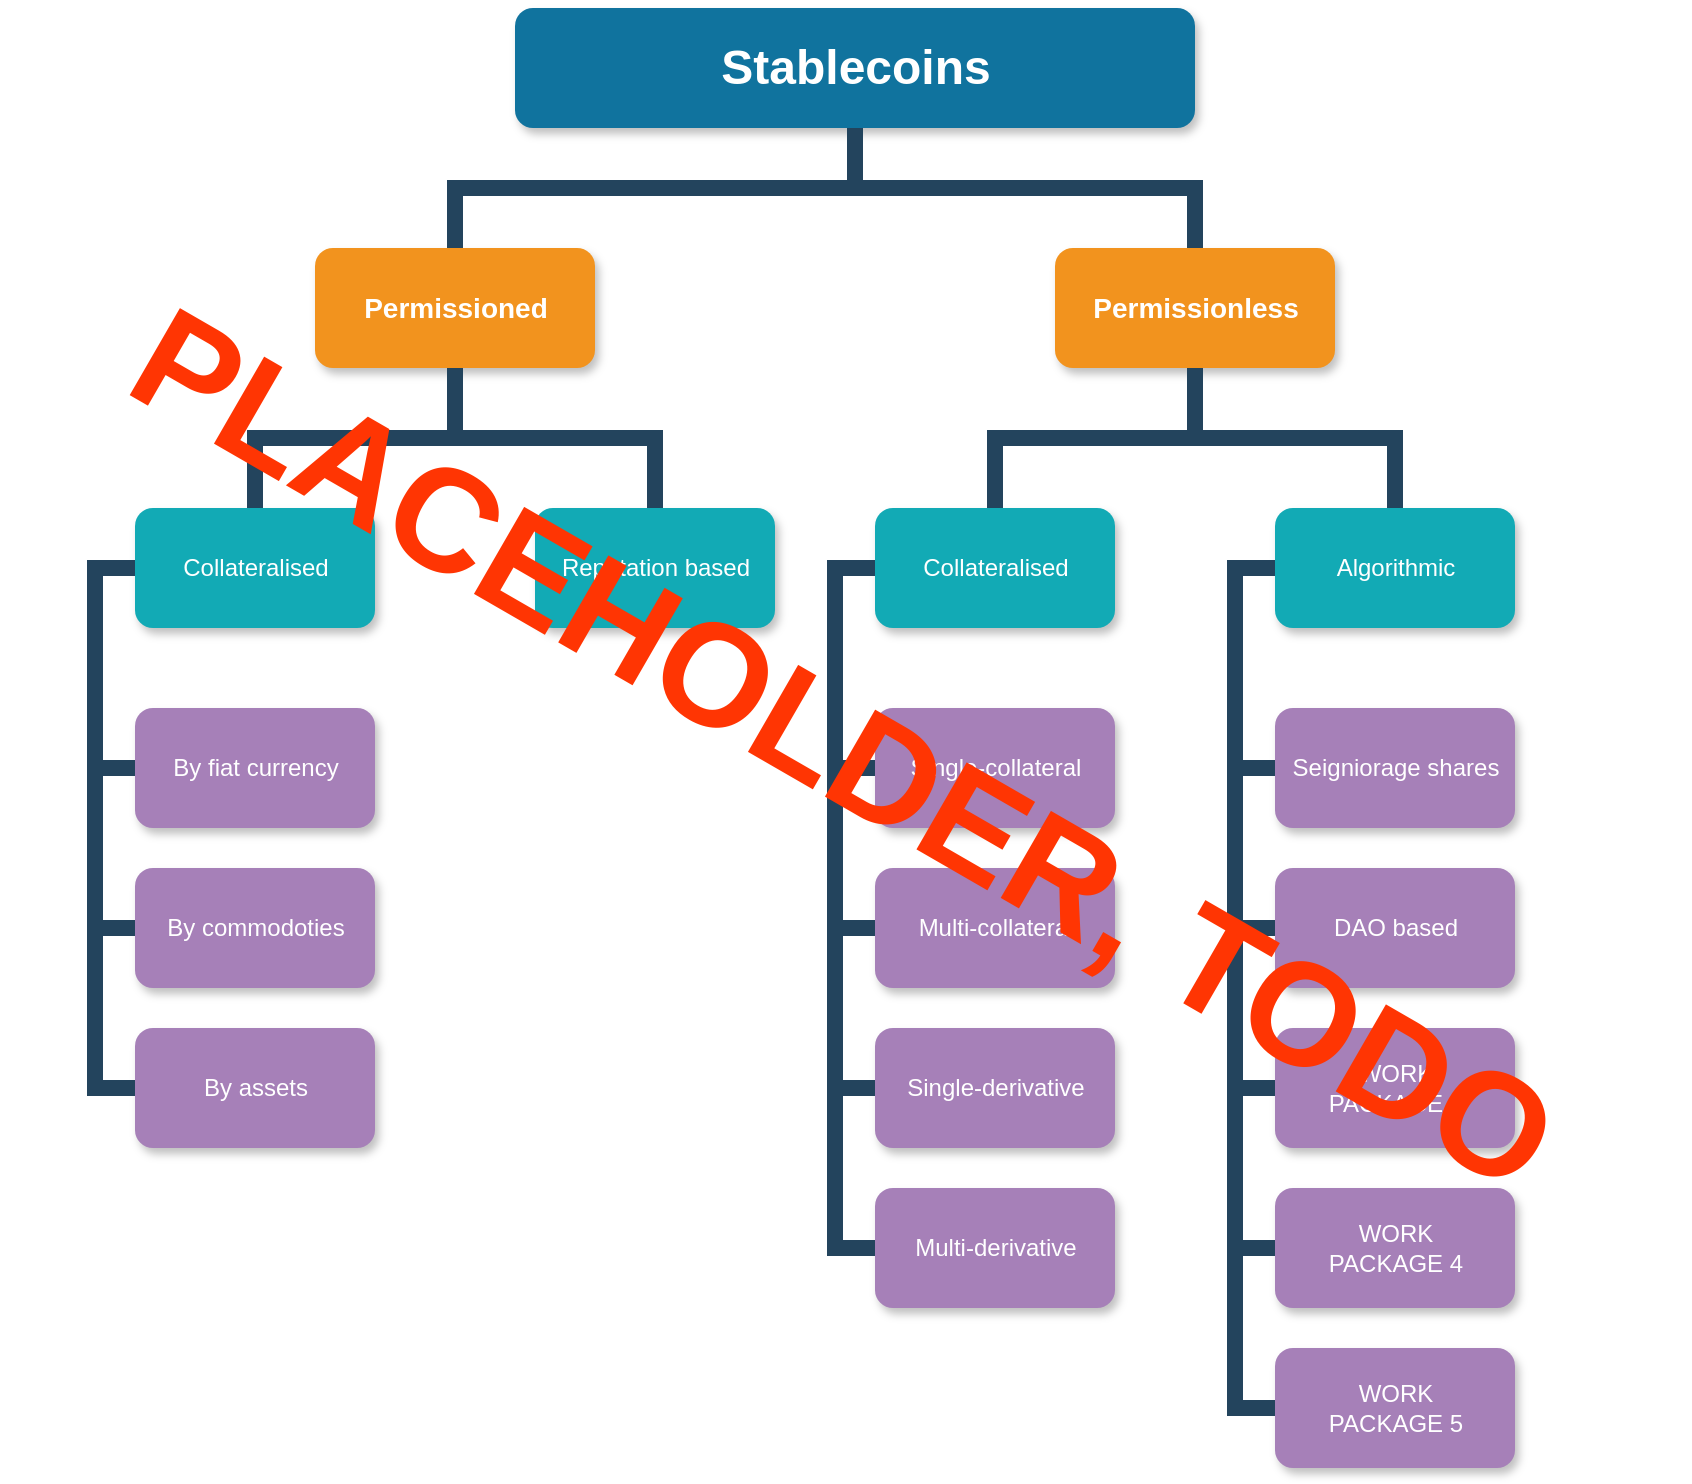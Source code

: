 <mxfile version="12.3.7" type="google" pages="1"><diagram name="Page-1" id="64c3da0e-402f-94eb-ee01-a36477274f13"><mxGraphModel dx="1422" dy="727" grid="1" gridSize="10" guides="1" tooltips="1" connect="1" arrows="1" fold="1" page="1" pageScale="1" pageWidth="1169" pageHeight="826" background="#ffffff" math="0" shadow="0"><root><mxCell id="0"/><mxCell id="1" parent="0"/><mxCell id="2" value="Stablecoins" style="whiteSpace=wrap;rounded=1;shadow=1;fillColor=#10739E;strokeColor=none;fontColor=#FFFFFF;fontStyle=1;fontSize=24" parent="1" vertex="1"><mxGeometry x="438.5" y="47" width="340" height="60" as="geometry"/></mxCell><mxCell id="6" value="Permissioned" style="whiteSpace=wrap;rounded=1;fillColor=#F2931E;strokeColor=none;shadow=1;fontColor=#FFFFFF;fontStyle=1;fontSize=14" parent="1" vertex="1"><mxGeometry x="338.5" y="167.0" width="140" height="60" as="geometry"/></mxCell><mxCell id="7" value="Permissionless" style="whiteSpace=wrap;rounded=1;fillColor=#F2931E;strokeColor=none;shadow=1;fontColor=#FFFFFF;fontStyle=1;fontSize=14" parent="1" vertex="1"><mxGeometry x="708.5" y="167.0" width="140" height="60" as="geometry"/></mxCell><mxCell id="133" value="Collateralised" style="whiteSpace=wrap;rounded=1;fillColor=#12AAB5;strokeColor=none;shadow=1;fontColor=#FFFFFF;" parent="1" vertex="1"><mxGeometry x="248.5" y="297.0" width="120" height="60" as="geometry"/></mxCell><mxCell id="134" value="Reputation based" style="whiteSpace=wrap;rounded=1;fillColor=#12AAB5;strokeColor=none;shadow=1;fontColor=#FFFFFF;" parent="1" vertex="1"><mxGeometry x="448.5" y="297.0" width="120" height="60" as="geometry"/></mxCell><mxCell id="135" value="By fiat currency" style="whiteSpace=wrap;rounded=1;fillColor=#A680B8;strokeColor=none;shadow=1;fontColor=#FFFFFF;fontStyle=0" parent="1" vertex="1"><mxGeometry x="248.5" y="397.0" width="120" height="60" as="geometry"/></mxCell><mxCell id="136" value="By commodoties" style="whiteSpace=wrap;rounded=1;fillColor=#A680B8;strokeColor=none;shadow=1;fontColor=#FFFFFF;fontStyle=0" parent="1" vertex="1"><mxGeometry x="248.5" y="477.0" width="120" height="60" as="geometry"/></mxCell><mxCell id="137" value="By assets" style="whiteSpace=wrap;rounded=1;fillColor=#A680B8;strokeColor=none;shadow=1;fontColor=#FFFFFF;fontStyle=0" parent="1" vertex="1"><mxGeometry x="248.5" y="557.0" width="120" height="60" as="geometry"/></mxCell><mxCell id="145" value="" style="edgeStyle=elbowEdgeStyle;elbow=horizontal;rounded=0;fontColor=#000000;endArrow=none;endFill=0;strokeWidth=8;strokeColor=#23445D;" parent="1" source="133" target="135" edge="1"><mxGeometry width="100" height="100" relative="1" as="geometry"><mxPoint x="228.5" y="327.0" as="sourcePoint"/><mxPoint x="238.5" y="427" as="targetPoint"/><Array as="points"><mxPoint x="228.5" y="377"/></Array></mxGeometry></mxCell><mxCell id="146" value="" style="edgeStyle=elbowEdgeStyle;elbow=horizontal;rounded=0;fontColor=#000000;endArrow=none;endFill=0;strokeWidth=8;strokeColor=#23445D;" parent="1" source="133" target="136" edge="1"><mxGeometry width="100" height="100" relative="1" as="geometry"><mxPoint x="238.5" y="327" as="sourcePoint"/><mxPoint x="238.5" y="507" as="targetPoint"/><Array as="points"><mxPoint x="228.5" y="417"/></Array></mxGeometry></mxCell><mxCell id="149" value="" style="edgeStyle=elbowEdgeStyle;elbow=horizontal;rounded=0;fontColor=#000000;endArrow=none;endFill=0;strokeWidth=8;strokeColor=#23445D;" parent="1" source="133" target="137" edge="1"><mxGeometry width="100" height="100" relative="1" as="geometry"><mxPoint x="238.5" y="327" as="sourcePoint"/><mxPoint x="238.5" y="587" as="targetPoint"/><Array as="points"><mxPoint x="228.5" y="467"/></Array></mxGeometry></mxCell><mxCell id="155" value="Collateralised" style="whiteSpace=wrap;rounded=1;fillColor=#12AAB5;strokeColor=none;shadow=1;fontColor=#FFFFFF;" parent="1" vertex="1"><mxGeometry x="618.5" y="297.0" width="120" height="60" as="geometry"/></mxCell><mxCell id="156" value="Algorithmic" style="whiteSpace=wrap;rounded=1;fillColor=#12AAB5;strokeColor=none;shadow=1;fontColor=#FFFFFF;" parent="1" vertex="1"><mxGeometry x="818.5" y="297.0" width="120" height="60" as="geometry"/></mxCell><mxCell id="157" value="Single-collateral" style="whiteSpace=wrap;rounded=1;fillColor=#A680B8;strokeColor=none;shadow=1;fontColor=#FFFFFF;fontStyle=0" parent="1" vertex="1"><mxGeometry x="618.5" y="397.0" width="120" height="60" as="geometry"/></mxCell><mxCell id="158" value="Multi-collateral" style="whiteSpace=wrap;rounded=1;fillColor=#A680B8;strokeColor=none;shadow=1;fontColor=#FFFFFF;fontStyle=0" parent="1" vertex="1"><mxGeometry x="618.5" y="477.0" width="120" height="60" as="geometry"/></mxCell><mxCell id="159" value="Single-derivative" style="whiteSpace=wrap;rounded=1;fillColor=#A680B8;strokeColor=none;shadow=1;fontColor=#FFFFFF;fontStyle=0" parent="1" vertex="1"><mxGeometry x="618.5" y="557.0" width="120" height="60" as="geometry"/></mxCell><mxCell id="160" value="Multi-derivative" style="whiteSpace=wrap;rounded=1;fillColor=#A680B8;strokeColor=none;shadow=1;fontColor=#FFFFFF;fontStyle=0" parent="1" vertex="1"><mxGeometry x="618.5" y="637.0" width="120" height="60" as="geometry"/></mxCell><mxCell id="162" value="Seigniorage shares" style="whiteSpace=wrap;rounded=1;fillColor=#A680B8;strokeColor=none;shadow=1;fontColor=#FFFFFF;fontStyle=0" parent="1" vertex="1"><mxGeometry x="818.5" y="397.0" width="120" height="60" as="geometry"/></mxCell><mxCell id="163" value="DAO based" style="whiteSpace=wrap;rounded=1;fillColor=#A680B8;strokeColor=none;shadow=1;fontColor=#FFFFFF;fontStyle=0" parent="1" vertex="1"><mxGeometry x="818.5" y="477.0" width="120" height="60" as="geometry"/></mxCell><mxCell id="164" value="WORK&#10;PACKAGE 3" style="whiteSpace=wrap;rounded=1;fillColor=#A680B8;strokeColor=none;shadow=1;fontColor=#FFFFFF;fontStyle=0" parent="1" vertex="1"><mxGeometry x="818.5" y="557.0" width="120" height="60" as="geometry"/></mxCell><mxCell id="165" value="WORK&#10;PACKAGE 4" style="whiteSpace=wrap;rounded=1;fillColor=#A680B8;strokeColor=none;shadow=1;fontColor=#FFFFFF;fontStyle=0" parent="1" vertex="1"><mxGeometry x="818.5" y="637.0" width="120" height="60" as="geometry"/></mxCell><mxCell id="166" value="WORK&#10;PACKAGE 5" style="whiteSpace=wrap;rounded=1;fillColor=#A680B8;strokeColor=none;shadow=1;fontColor=#FFFFFF;fontStyle=0" parent="1" vertex="1"><mxGeometry x="818.5" y="717.0" width="120" height="60" as="geometry"/></mxCell><mxCell id="167" value="" style="edgeStyle=elbowEdgeStyle;elbow=horizontal;rounded=0;fontColor=#000000;endArrow=none;endFill=0;strokeWidth=8;strokeColor=#23445D;" parent="1" source="155" target="157" edge="1"><mxGeometry width="100" height="100" relative="1" as="geometry"><mxPoint x="598.5" y="327.0" as="sourcePoint"/><mxPoint x="608.5" y="427.0" as="targetPoint"/><Array as="points"><mxPoint x="598.5" y="377.0"/></Array></mxGeometry></mxCell><mxCell id="168" value="" style="edgeStyle=elbowEdgeStyle;elbow=horizontal;rounded=0;fontColor=#000000;endArrow=none;endFill=0;strokeWidth=8;strokeColor=#23445D;" parent="1" source="155" target="158" edge="1"><mxGeometry width="100" height="100" relative="1" as="geometry"><mxPoint x="608.5" y="327.0" as="sourcePoint"/><mxPoint x="608.5" y="507.0" as="targetPoint"/><Array as="points"><mxPoint x="598.5" y="417.0"/></Array></mxGeometry></mxCell><mxCell id="170" value="" style="edgeStyle=elbowEdgeStyle;elbow=horizontal;rounded=0;fontColor=#000000;endArrow=none;endFill=0;strokeWidth=8;strokeColor=#23445D;" parent="1" source="155" target="160" edge="1"><mxGeometry width="100" height="100" relative="1" as="geometry"><mxPoint x="608.5" y="327.0" as="sourcePoint"/><mxPoint x="608.5" y="667.0" as="targetPoint"/><Array as="points"><mxPoint x="598.5" y="497.0"/></Array></mxGeometry></mxCell><mxCell id="171" value="" style="edgeStyle=elbowEdgeStyle;elbow=horizontal;rounded=0;fontColor=#000000;endArrow=none;endFill=0;strokeWidth=8;strokeColor=#23445D;" parent="1" source="155" target="159" edge="1"><mxGeometry width="100" height="100" relative="1" as="geometry"><mxPoint x="608.5" y="327.0" as="sourcePoint"/><mxPoint x="608.5" y="587.0" as="targetPoint"/><Array as="points"><mxPoint x="598.5" y="467.0"/></Array></mxGeometry></mxCell><mxCell id="172" value="" style="edgeStyle=elbowEdgeStyle;elbow=horizontal;rounded=0;fontColor=#000000;endArrow=none;endFill=0;strokeWidth=8;strokeColor=#23445D;" parent="1" source="156" target="162" edge="1"><mxGeometry width="100" height="100" relative="1" as="geometry"><mxPoint x="788.5" y="327.0" as="sourcePoint"/><mxPoint x="798.5" y="427.0" as="targetPoint"/><Array as="points"><mxPoint x="798.5" y="377.0"/></Array></mxGeometry></mxCell><mxCell id="173" value="" style="edgeStyle=elbowEdgeStyle;elbow=horizontal;rounded=0;fontColor=#000000;endArrow=none;endFill=0;strokeWidth=8;strokeColor=#23445D;" parent="1" source="156" target="163" edge="1"><mxGeometry width="100" height="100" relative="1" as="geometry"><mxPoint x="798.5" y="327.0" as="sourcePoint"/><mxPoint x="798.5" y="507.0" as="targetPoint"/><Array as="points"><mxPoint x="798.5" y="417.0"/></Array></mxGeometry></mxCell><mxCell id="174" value="" style="edgeStyle=elbowEdgeStyle;elbow=horizontal;rounded=0;fontColor=#000000;endArrow=none;endFill=0;strokeWidth=8;strokeColor=#23445D;" parent="1" source="156" target="166" edge="1"><mxGeometry width="100" height="100" relative="1" as="geometry"><mxPoint x="798.5" y="327.0" as="sourcePoint"/><mxPoint x="798.5" y="747.0" as="targetPoint"/><Array as="points"><mxPoint x="798.5" y="537.0"/></Array></mxGeometry></mxCell><mxCell id="175" value="" style="edgeStyle=elbowEdgeStyle;elbow=horizontal;rounded=0;fontColor=#000000;endArrow=none;endFill=0;strokeWidth=8;strokeColor=#23445D;" parent="1" source="156" target="165" edge="1"><mxGeometry width="100" height="100" relative="1" as="geometry"><mxPoint x="798.5" y="327.0" as="sourcePoint"/><mxPoint x="798.5" y="667.0" as="targetPoint"/><Array as="points"><mxPoint x="798.5" y="497.0"/></Array></mxGeometry></mxCell><mxCell id="176" value="" style="edgeStyle=elbowEdgeStyle;elbow=horizontal;rounded=0;fontColor=#000000;endArrow=none;endFill=0;strokeWidth=8;strokeColor=#23445D;" parent="1" source="156" target="164" edge="1"><mxGeometry width="100" height="100" relative="1" as="geometry"><mxPoint x="798.5" y="327.0" as="sourcePoint"/><mxPoint x="798.5" y="587.0" as="targetPoint"/><Array as="points"><mxPoint x="798.5" y="467.0"/></Array></mxGeometry></mxCell><mxCell id="221" value="" style="edgeStyle=elbowEdgeStyle;elbow=vertical;rounded=0;fontColor=#000000;endArrow=none;endFill=0;strokeWidth=8;strokeColor=#23445D;" parent="1" source="6" target="133" edge="1"><mxGeometry width="100" height="100" relative="1" as="geometry"><mxPoint x="218.5" y="267" as="sourcePoint"/><mxPoint x="318.5" y="167" as="targetPoint"/></mxGeometry></mxCell><mxCell id="222" value="" style="edgeStyle=elbowEdgeStyle;elbow=vertical;rounded=0;fontColor=#000000;endArrow=none;endFill=0;strokeWidth=8;strokeColor=#23445D;" parent="1" source="6" target="134" edge="1"><mxGeometry width="100" height="100" relative="1" as="geometry"><mxPoint x="468.5" y="277" as="sourcePoint"/><mxPoint x="568.5" y="177" as="targetPoint"/></mxGeometry></mxCell><mxCell id="223" value="" style="edgeStyle=elbowEdgeStyle;elbow=vertical;rounded=0;fontColor=#000000;endArrow=none;endFill=0;strokeWidth=8;strokeColor=#23445D;" parent="1" source="7" target="155" edge="1"><mxGeometry width="100" height="100" relative="1" as="geometry"><mxPoint x="778.5" y="297" as="sourcePoint"/><mxPoint x="678.5" y="187" as="targetPoint"/></mxGeometry></mxCell><mxCell id="224" value="" style="edgeStyle=elbowEdgeStyle;elbow=vertical;rounded=0;fontColor=#000000;endArrow=none;endFill=0;strokeWidth=8;strokeColor=#23445D;" parent="1" source="7" target="156" edge="1"><mxGeometry width="100" height="100" relative="1" as="geometry"><mxPoint x="868.5" y="287" as="sourcePoint"/><mxPoint x="968.5" y="187" as="targetPoint"/></mxGeometry></mxCell><mxCell id="231" value="" style="edgeStyle=elbowEdgeStyle;elbow=vertical;rounded=0;fontColor=#000000;endArrow=none;endFill=0;strokeWidth=8;strokeColor=#23445D;" parent="1" source="2" target="6" edge="1"><mxGeometry width="100" height="100" relative="1" as="geometry"><mxPoint x="-1.5" y="157" as="sourcePoint"/><mxPoint x="98.5" y="57" as="targetPoint"/></mxGeometry></mxCell><mxCell id="232" value="" style="edgeStyle=elbowEdgeStyle;elbow=vertical;rounded=0;fontColor=#000000;endArrow=none;endFill=0;strokeWidth=8;strokeColor=#23445D;" parent="1" source="2" target="7" edge="1"><mxGeometry width="100" height="100" relative="1" as="geometry"><mxPoint x="8.5" y="167" as="sourcePoint"/><mxPoint x="108.5" y="67" as="targetPoint"/></mxGeometry></mxCell><mxCell id="ABWHIszBjpn9khUhU0lh-236" value="PLACEHOLDER, TODO" style="text;html=1;strokeColor=none;fillColor=none;align=center;verticalAlign=middle;whiteSpace=wrap;rounded=0;rotation=30;fontSize=73;fontStyle=1;fontColor=#FF3503;" parent="1" vertex="1"><mxGeometry x="140" y="375.5" width="927" height="83" as="geometry"/></mxCell></root></mxGraphModel></diagram></mxfile>